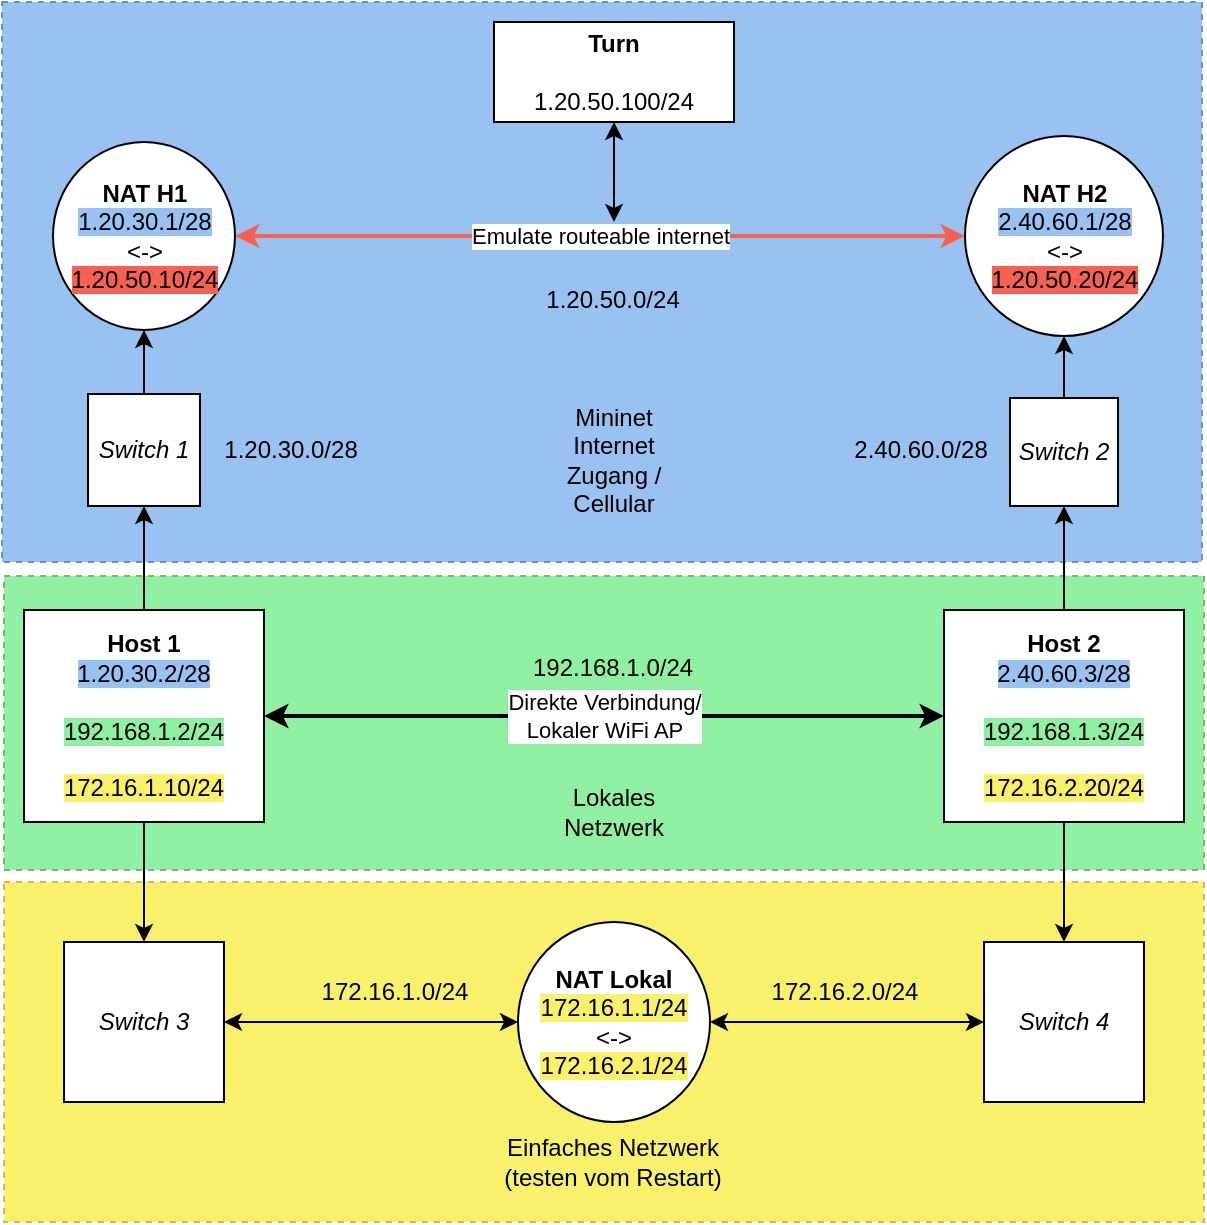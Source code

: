 <mxfile version="24.2.7" type="device">
  <diagram name="Page-1" id="y4iI3hgSICkqScUBPNSd">
    <mxGraphModel dx="1340" dy="745" grid="1" gridSize="10" guides="1" tooltips="1" connect="1" arrows="1" fold="1" page="1" pageScale="1" pageWidth="850" pageHeight="1100" math="0" shadow="0">
      <root>
        <mxCell id="0" />
        <mxCell id="1" parent="0" />
        <mxCell id="GLpNUh4EjLzfNGVoxBfr-3" value="" style="endArrow=classic;startArrow=classic;html=1;rounded=0;entryX=0.5;entryY=1;entryDx=0;entryDy=0;" edge="1" parent="1">
          <mxGeometry width="50" height="50" relative="1" as="geometry">
            <mxPoint x="300" y="220" as="sourcePoint" />
            <mxPoint x="300" y="160" as="targetPoint" />
          </mxGeometry>
        </mxCell>
        <mxCell id="SmNu8NIOf34_sHcW9DfF-14" value="" style="rounded=0;whiteSpace=wrap;html=1;fillColor=#99C1F1;strokeColor=#6c8ebf;dashed=1;" parent="1" vertex="1">
          <mxGeometry x="120" y="90" width="600" height="280" as="geometry" />
        </mxCell>
        <mxCell id="GLpNUh4EjLzfNGVoxBfr-4" value="" style="endArrow=classic;startArrow=classic;html=1;rounded=0;entryX=0.5;entryY=1;entryDx=0;entryDy=0;" edge="1" parent="1" target="GLpNUh4EjLzfNGVoxBfr-1">
          <mxGeometry width="50" height="50" relative="1" as="geometry">
            <mxPoint x="426" y="200" as="sourcePoint" />
            <mxPoint x="400" y="280" as="targetPoint" />
          </mxGeometry>
        </mxCell>
        <mxCell id="SmNu8NIOf34_sHcW9DfF-10" value="" style="rounded=0;whiteSpace=wrap;html=1;fillColor=#8FF0A4;strokeColor=#82b366;dashed=1;" parent="1" vertex="1">
          <mxGeometry x="121" y="377" width="600" height="147" as="geometry" />
        </mxCell>
        <mxCell id="SmNu8NIOf34_sHcW9DfF-2" value="" style="edgeStyle=orthogonalEdgeStyle;rounded=0;orthogonalLoop=1;jettySize=auto;html=1;" parent="1" source="1q6Hv9pTBFsrhWVItdsr-1" target="SmNu8NIOf34_sHcW9DfF-1" edge="1">
          <mxGeometry relative="1" as="geometry" />
        </mxCell>
        <mxCell id="dAWpfGcIbrJBMm8bUemz-1" value="&lt;div&gt;Direkte Verbindung/&lt;/div&gt;&lt;div&gt;Lokaler WiFi AP&lt;/div&gt;" style="edgeStyle=orthogonalEdgeStyle;rounded=0;orthogonalLoop=1;jettySize=auto;html=1;startArrow=classic;startFill=1;strokeWidth=2;" parent="1" source="1q6Hv9pTBFsrhWVItdsr-1" target="1q6Hv9pTBFsrhWVItdsr-8" edge="1">
          <mxGeometry relative="1" as="geometry" />
        </mxCell>
        <mxCell id="1q6Hv9pTBFsrhWVItdsr-1" value="&lt;div&gt;&lt;b&gt;Host 1&lt;/b&gt;&lt;br&gt;&lt;/div&gt;&lt;div&gt;&lt;span style=&quot;background-color: rgb(153, 193, 241);&quot;&gt;1.20.30.2/28&lt;/span&gt;&lt;/div&gt;&lt;div&gt;&lt;br&gt;&lt;/div&gt;&lt;div&gt;&lt;span style=&quot;background-color: rgb(143, 240, 164);&quot;&gt;192.168.1.2/24&lt;/span&gt;&lt;/div&gt;&lt;div&gt;&lt;br&gt;&lt;/div&gt;&lt;div&gt;&lt;span style=&quot;background-color: rgb(249, 240, 107);&quot;&gt;172.16.1.10/24&lt;/span&gt;&lt;br&gt;&lt;/div&gt;" style="rounded=0;whiteSpace=wrap;html=1;" parent="1" vertex="1">
          <mxGeometry x="131" y="394" width="120" height="106" as="geometry" />
        </mxCell>
        <mxCell id="SmNu8NIOf34_sHcW9DfF-6" value="" style="edgeStyle=orthogonalEdgeStyle;rounded=0;orthogonalLoop=1;jettySize=auto;html=1;" parent="1" source="1q6Hv9pTBFsrhWVItdsr-8" target="SmNu8NIOf34_sHcW9DfF-5" edge="1">
          <mxGeometry relative="1" as="geometry" />
        </mxCell>
        <mxCell id="1q6Hv9pTBFsrhWVItdsr-8" value="&lt;div&gt;&lt;b&gt;Host 2&lt;/b&gt;&lt;br&gt;&lt;/div&gt;&lt;div&gt;&lt;span style=&quot;background-color: rgb(153, 193, 241);&quot;&gt;2.40.60.3/28&lt;/span&gt;&lt;/div&gt;&lt;div&gt;&lt;br&gt;&lt;/div&gt;&lt;div&gt;&lt;span style=&quot;background-color: rgb(143, 240, 164);&quot;&gt;192.168.1.3/24&lt;/span&gt;&lt;br&gt;&lt;/div&gt;&lt;div&gt;&lt;br&gt;&lt;/div&gt;&lt;div&gt;&lt;span style=&quot;background-color: rgb(249, 240, 107);&quot;&gt;172.16.2.20/24&lt;/span&gt;&lt;br&gt;&lt;/div&gt;" style="whiteSpace=wrap;html=1;" parent="1" vertex="1">
          <mxGeometry x="591" y="394" width="120" height="106" as="geometry" />
        </mxCell>
        <mxCell id="SmNu8NIOf34_sHcW9DfF-4" value="" style="edgeStyle=orthogonalEdgeStyle;rounded=0;orthogonalLoop=1;jettySize=auto;html=1;" parent="1" source="SmNu8NIOf34_sHcW9DfF-1" target="SmNu8NIOf34_sHcW9DfF-3" edge="1">
          <mxGeometry relative="1" as="geometry" />
        </mxCell>
        <mxCell id="SmNu8NIOf34_sHcW9DfF-1" value="&lt;i&gt;Switch 1&lt;/i&gt;" style="whiteSpace=wrap;html=1;aspect=fixed;" parent="1" vertex="1">
          <mxGeometry x="163" y="286" width="56" height="56" as="geometry" />
        </mxCell>
        <mxCell id="HeIuiyx35pgXJjmiXsRd-1" value="Emulate routeable internet" style="edgeStyle=orthogonalEdgeStyle;rounded=0;orthogonalLoop=1;jettySize=auto;html=1;entryX=0;entryY=0.5;entryDx=0;entryDy=0;startArrow=classic;startFill=1;strokeColor=#F66151;strokeWidth=2;" parent="1" source="SmNu8NIOf34_sHcW9DfF-3" target="SmNu8NIOf34_sHcW9DfF-7" edge="1">
          <mxGeometry relative="1" as="geometry" />
        </mxCell>
        <mxCell id="SmNu8NIOf34_sHcW9DfF-3" value="&lt;b&gt;NAT H1&lt;/b&gt;&lt;br&gt;&lt;div&gt;&lt;span style=&quot;background-color: rgb(153, 193, 241);&quot;&gt;1.20.30.1/28&lt;/span&gt;&lt;/div&gt;&lt;div&gt;&amp;lt;-&amp;gt;&lt;br&gt;&lt;/div&gt;&lt;div&gt;&lt;span style=&quot;background-color: rgb(246, 97, 81);&quot;&gt;1.20.50.10/24&lt;/span&gt;&lt;br&gt;&lt;/div&gt;" style="ellipse;whiteSpace=wrap;html=1;" parent="1" vertex="1">
          <mxGeometry x="145.5" y="160" width="91" height="94" as="geometry" />
        </mxCell>
        <mxCell id="SmNu8NIOf34_sHcW9DfF-8" value="" style="edgeStyle=orthogonalEdgeStyle;rounded=0;orthogonalLoop=1;jettySize=auto;html=1;" parent="1" source="SmNu8NIOf34_sHcW9DfF-5" target="SmNu8NIOf34_sHcW9DfF-7" edge="1">
          <mxGeometry relative="1" as="geometry" />
        </mxCell>
        <mxCell id="SmNu8NIOf34_sHcW9DfF-5" value="&lt;i&gt;Switch 2&lt;/i&gt;" style="whiteSpace=wrap;html=1;aspect=fixed;" parent="1" vertex="1">
          <mxGeometry x="624" y="288" width="54" height="54" as="geometry" />
        </mxCell>
        <mxCell id="SmNu8NIOf34_sHcW9DfF-7" value="&lt;b&gt;NAT H2&lt;/b&gt;&lt;br&gt;&lt;div&gt;&lt;span style=&quot;background-color: rgb(153, 193, 241);&quot;&gt;2.40.60.1/28&lt;/span&gt;&lt;/div&gt;&lt;div&gt;&amp;lt;-&amp;gt;&lt;br&gt;&lt;/div&gt;&lt;span style=&quot;background-color: rgb(246, 97, 81);&quot;&gt;1.20.50.20/24&lt;/span&gt;" style="ellipse;whiteSpace=wrap;html=1;" parent="1" vertex="1">
          <mxGeometry x="601.5" y="157" width="99" height="100" as="geometry" />
        </mxCell>
        <mxCell id="SmNu8NIOf34_sHcW9DfF-11" value="Lokales Netzwerk" style="text;html=1;strokeColor=none;fillColor=none;align=center;verticalAlign=middle;whiteSpace=wrap;rounded=0;" parent="1" vertex="1">
          <mxGeometry x="396" y="480" width="60" height="30" as="geometry" />
        </mxCell>
        <mxCell id="SmNu8NIOf34_sHcW9DfF-15" value="Mininet Internet Zugang / Cellular" style="text;html=1;strokeColor=none;fillColor=none;align=center;verticalAlign=middle;whiteSpace=wrap;rounded=0;" parent="1" vertex="1">
          <mxGeometry x="396" y="304" width="60" height="30" as="geometry" />
        </mxCell>
        <mxCell id="GLpNUh4EjLzfNGVoxBfr-1" value="&lt;div&gt;&lt;b&gt;Turn&lt;/b&gt;&lt;/div&gt;&lt;div&gt;&lt;br&gt;&lt;/div&gt;&lt;div&gt;1.20.50.100/24&lt;br&gt;&lt;/div&gt;" style="rounded=0;whiteSpace=wrap;html=1;" vertex="1" parent="1">
          <mxGeometry x="366" y="100" width="120" height="50" as="geometry" />
        </mxCell>
        <mxCell id="GLpNUh4EjLzfNGVoxBfr-5" value="" style="rounded=0;whiteSpace=wrap;html=1;fillColor=#F9F06B;strokeColor=#d6b656;dashed=1;" vertex="1" parent="1">
          <mxGeometry x="121" y="530" width="600" height="170" as="geometry" />
        </mxCell>
        <mxCell id="GLpNUh4EjLzfNGVoxBfr-9" style="edgeStyle=orthogonalEdgeStyle;rounded=0;orthogonalLoop=1;jettySize=auto;html=1;entryX=0;entryY=0.5;entryDx=0;entryDy=0;startArrow=classic;startFill=1;" edge="1" parent="1" source="GLpNUh4EjLzfNGVoxBfr-6" target="GLpNUh4EjLzfNGVoxBfr-13">
          <mxGeometry relative="1" as="geometry" />
        </mxCell>
        <mxCell id="GLpNUh4EjLzfNGVoxBfr-6" value="&lt;i&gt;Switch 3&lt;/i&gt;" style="whiteSpace=wrap;html=1;aspect=fixed;" vertex="1" parent="1">
          <mxGeometry x="151" y="560" width="80" height="80" as="geometry" />
        </mxCell>
        <mxCell id="GLpNUh4EjLzfNGVoxBfr-7" value="&lt;i&gt;Switch 4&lt;/i&gt;" style="whiteSpace=wrap;html=1;aspect=fixed;" vertex="1" parent="1">
          <mxGeometry x="611" y="560" width="80" height="80" as="geometry" />
        </mxCell>
        <mxCell id="GLpNUh4EjLzfNGVoxBfr-10" style="edgeStyle=orthogonalEdgeStyle;rounded=0;orthogonalLoop=1;jettySize=auto;html=1;entryX=0.5;entryY=0;entryDx=0;entryDy=0;" edge="1" parent="1" source="1q6Hv9pTBFsrhWVItdsr-8" target="GLpNUh4EjLzfNGVoxBfr-7">
          <mxGeometry relative="1" as="geometry" />
        </mxCell>
        <mxCell id="GLpNUh4EjLzfNGVoxBfr-8" style="edgeStyle=orthogonalEdgeStyle;rounded=0;orthogonalLoop=1;jettySize=auto;html=1;entryX=0.5;entryY=0;entryDx=0;entryDy=0;" edge="1" parent="1" source="1q6Hv9pTBFsrhWVItdsr-1" target="GLpNUh4EjLzfNGVoxBfr-6">
          <mxGeometry relative="1" as="geometry" />
        </mxCell>
        <mxCell id="GLpNUh4EjLzfNGVoxBfr-11" value="&lt;div&gt;Einfaches Netzwerk&lt;/div&gt;&lt;div&gt;(testen vom Restart)&lt;br&gt;&lt;/div&gt;" style="text;html=1;align=center;verticalAlign=middle;resizable=0;points=[];autosize=1;strokeColor=none;fillColor=none;" vertex="1" parent="1">
          <mxGeometry x="360" y="650" width="130" height="40" as="geometry" />
        </mxCell>
        <mxCell id="GLpNUh4EjLzfNGVoxBfr-14" style="edgeStyle=orthogonalEdgeStyle;rounded=0;orthogonalLoop=1;jettySize=auto;html=1;entryX=0;entryY=0.5;entryDx=0;entryDy=0;startArrow=classic;startFill=1;" edge="1" parent="1" source="GLpNUh4EjLzfNGVoxBfr-13" target="GLpNUh4EjLzfNGVoxBfr-7">
          <mxGeometry relative="1" as="geometry" />
        </mxCell>
        <mxCell id="GLpNUh4EjLzfNGVoxBfr-13" value="&lt;div&gt;&lt;b&gt;NAT Lokal&lt;/b&gt;&lt;/div&gt;&lt;div&gt;&lt;span style=&quot;background-color: rgb(249, 240, 107);&quot;&gt;172.16.1.1/24&lt;/span&gt;&lt;/div&gt;&lt;div&gt;&amp;lt;-&amp;gt;&lt;/div&gt;&lt;div&gt;&lt;span style=&quot;background-color: rgb(249, 240, 107);&quot;&gt;172.16.2.1/24&lt;/span&gt;&lt;br&gt;&lt;/div&gt;" style="ellipse;whiteSpace=wrap;html=1;" vertex="1" parent="1">
          <mxGeometry x="378" y="550" width="96" height="100" as="geometry" />
        </mxCell>
        <mxCell id="GLpNUh4EjLzfNGVoxBfr-15" value="172.16.1.0/24" style="text;html=1;align=center;verticalAlign=middle;resizable=0;points=[];autosize=1;strokeColor=none;fillColor=none;" vertex="1" parent="1">
          <mxGeometry x="266" y="570" width="100" height="30" as="geometry" />
        </mxCell>
        <mxCell id="GLpNUh4EjLzfNGVoxBfr-16" value="172.16.2.0/24" style="text;html=1;align=center;verticalAlign=middle;resizable=0;points=[];autosize=1;strokeColor=none;fillColor=none;" vertex="1" parent="1">
          <mxGeometry x="491" y="570" width="100" height="30" as="geometry" />
        </mxCell>
        <mxCell id="GLpNUh4EjLzfNGVoxBfr-17" value="192.168.1.0/24" style="text;html=1;align=center;verticalAlign=middle;resizable=0;points=[];autosize=1;strokeColor=none;fillColor=none;" vertex="1" parent="1">
          <mxGeometry x="375" y="408" width="100" height="30" as="geometry" />
        </mxCell>
        <mxCell id="GLpNUh4EjLzfNGVoxBfr-18" value="1.20.30.0/28" style="text;html=1;align=center;verticalAlign=middle;resizable=0;points=[];autosize=1;strokeColor=none;fillColor=none;" vertex="1" parent="1">
          <mxGeometry x="219" y="299" width="90" height="30" as="geometry" />
        </mxCell>
        <mxCell id="GLpNUh4EjLzfNGVoxBfr-19" value="2.40.60.0/28" style="text;html=1;align=center;verticalAlign=middle;resizable=0;points=[];autosize=1;strokeColor=none;fillColor=none;" vertex="1" parent="1">
          <mxGeometry x="534" y="299" width="90" height="30" as="geometry" />
        </mxCell>
        <mxCell id="GLpNUh4EjLzfNGVoxBfr-20" value=" 1.20.50.0/24" style="text;html=1;align=center;verticalAlign=middle;resizable=0;points=[];autosize=1;strokeColor=none;fillColor=none;" vertex="1" parent="1">
          <mxGeometry x="380" y="224" width="90" height="30" as="geometry" />
        </mxCell>
      </root>
    </mxGraphModel>
  </diagram>
</mxfile>
